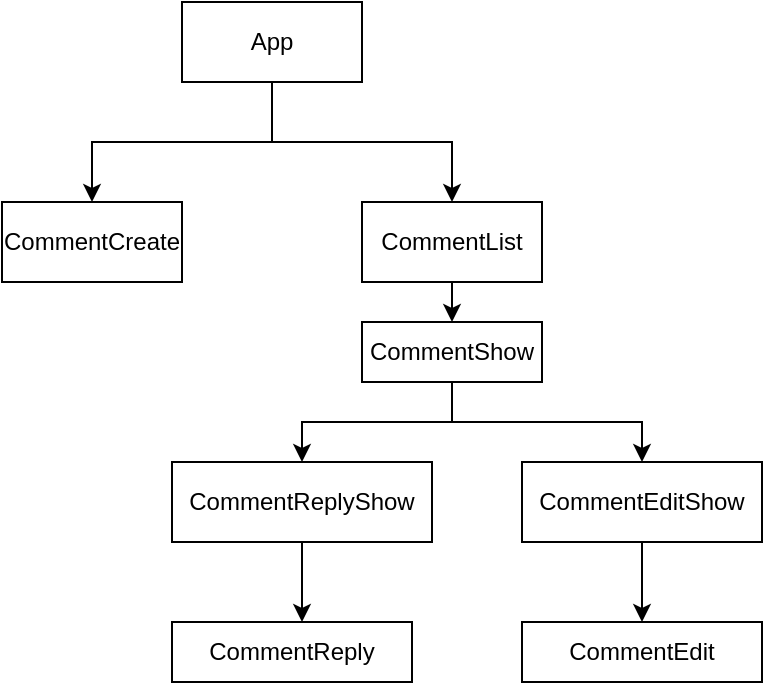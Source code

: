 <mxfile version="21.5.2" type="device" pages="3">
  <diagram name="Component Hierarchy" id="7DYMGTkKFf8j7YMZLxud">
    <mxGraphModel dx="1034" dy="438" grid="1" gridSize="10" guides="1" tooltips="1" connect="1" arrows="1" fold="1" page="1" pageScale="1" pageWidth="850" pageHeight="1100" math="0" shadow="0">
      <root>
        <mxCell id="0" />
        <mxCell id="1" parent="0" />
        <mxCell id="FNum5DHNpem7Nk8bnZLc-3" value="" style="edgeStyle=orthogonalEdgeStyle;rounded=0;orthogonalLoop=1;jettySize=auto;html=1;" parent="1" source="FNum5DHNpem7Nk8bnZLc-1" target="FNum5DHNpem7Nk8bnZLc-2" edge="1">
          <mxGeometry relative="1" as="geometry" />
        </mxCell>
        <mxCell id="FNum5DHNpem7Nk8bnZLc-5" value="" style="edgeStyle=orthogonalEdgeStyle;rounded=0;orthogonalLoop=1;jettySize=auto;html=1;" parent="1" source="FNum5DHNpem7Nk8bnZLc-1" target="FNum5DHNpem7Nk8bnZLc-4" edge="1">
          <mxGeometry relative="1" as="geometry" />
        </mxCell>
        <mxCell id="FNum5DHNpem7Nk8bnZLc-1" value="App" style="rounded=0;whiteSpace=wrap;html=1;" parent="1" vertex="1">
          <mxGeometry x="350" y="40" width="90" height="40" as="geometry" />
        </mxCell>
        <mxCell id="FNum5DHNpem7Nk8bnZLc-2" value="CommentCreate" style="rounded=0;whiteSpace=wrap;html=1;" parent="1" vertex="1">
          <mxGeometry x="260" y="140" width="90" height="40" as="geometry" />
        </mxCell>
        <mxCell id="FNum5DHNpem7Nk8bnZLc-17" style="edgeStyle=orthogonalEdgeStyle;rounded=0;orthogonalLoop=1;jettySize=auto;html=1;" parent="1" source="FNum5DHNpem7Nk8bnZLc-4" edge="1">
          <mxGeometry relative="1" as="geometry">
            <mxPoint x="485" y="200" as="targetPoint" />
          </mxGeometry>
        </mxCell>
        <mxCell id="FNum5DHNpem7Nk8bnZLc-4" value="CommentList" style="rounded=0;whiteSpace=wrap;html=1;" parent="1" vertex="1">
          <mxGeometry x="440" y="140" width="90" height="40" as="geometry" />
        </mxCell>
        <mxCell id="FNum5DHNpem7Nk8bnZLc-13" value="" style="edgeStyle=orthogonalEdgeStyle;rounded=0;orthogonalLoop=1;jettySize=auto;html=1;" parent="1" source="FNum5DHNpem7Nk8bnZLc-6" target="FNum5DHNpem7Nk8bnZLc-12" edge="1">
          <mxGeometry relative="1" as="geometry">
            <Array as="points">
              <mxPoint x="405" y="300" />
              <mxPoint x="405" y="300" />
            </Array>
          </mxGeometry>
        </mxCell>
        <mxCell id="FNum5DHNpem7Nk8bnZLc-6" value="CommentReplyShow" style="rounded=0;whiteSpace=wrap;html=1;" parent="1" vertex="1">
          <mxGeometry x="345" y="270" width="130" height="40" as="geometry" />
        </mxCell>
        <mxCell id="FNum5DHNpem7Nk8bnZLc-15" value="" style="edgeStyle=orthogonalEdgeStyle;rounded=0;orthogonalLoop=1;jettySize=auto;html=1;" parent="1" source="FNum5DHNpem7Nk8bnZLc-10" target="FNum5DHNpem7Nk8bnZLc-14" edge="1">
          <mxGeometry relative="1" as="geometry" />
        </mxCell>
        <mxCell id="FNum5DHNpem7Nk8bnZLc-10" value="CommentEditShow" style="rounded=0;whiteSpace=wrap;html=1;" parent="1" vertex="1">
          <mxGeometry x="520" y="270" width="120" height="40" as="geometry" />
        </mxCell>
        <mxCell id="FNum5DHNpem7Nk8bnZLc-12" value="CommentReply" style="whiteSpace=wrap;html=1;rounded=0;" parent="1" vertex="1">
          <mxGeometry x="345" y="350" width="120" height="30" as="geometry" />
        </mxCell>
        <mxCell id="FNum5DHNpem7Nk8bnZLc-14" value="CommentEdit" style="rounded=0;whiteSpace=wrap;html=1;" parent="1" vertex="1">
          <mxGeometry x="520" y="350" width="120" height="30" as="geometry" />
        </mxCell>
        <mxCell id="FNum5DHNpem7Nk8bnZLc-20" style="edgeStyle=orthogonalEdgeStyle;rounded=0;orthogonalLoop=1;jettySize=auto;html=1;entryX=0.5;entryY=0;entryDx=0;entryDy=0;" parent="1" source="FNum5DHNpem7Nk8bnZLc-19" target="FNum5DHNpem7Nk8bnZLc-6" edge="1">
          <mxGeometry relative="1" as="geometry" />
        </mxCell>
        <mxCell id="FNum5DHNpem7Nk8bnZLc-22" value="" style="edgeStyle=orthogonalEdgeStyle;rounded=0;orthogonalLoop=1;jettySize=auto;html=1;" parent="1" source="FNum5DHNpem7Nk8bnZLc-19" target="FNum5DHNpem7Nk8bnZLc-10" edge="1">
          <mxGeometry relative="1" as="geometry" />
        </mxCell>
        <mxCell id="FNum5DHNpem7Nk8bnZLc-19" value="CommentShow" style="rounded=0;whiteSpace=wrap;html=1;" parent="1" vertex="1">
          <mxGeometry x="440" y="200" width="90" height="30" as="geometry" />
        </mxCell>
      </root>
    </mxGraphModel>
  </diagram>
  <diagram id="AsItvRZhFtm1wOQIznrx" name="Default State">
    <mxGraphModel dx="1034" dy="438" grid="1" gridSize="10" guides="1" tooltips="1" connect="1" arrows="1" fold="1" page="1" pageScale="1" pageWidth="850" pageHeight="1100" math="0" shadow="0">
      <root>
        <mxCell id="0" />
        <mxCell id="1" parent="0" />
        <mxCell id="jT0DUU1wfFYxmVWltlLr-3" value="" style="edgeStyle=orthogonalEdgeStyle;rounded=0;orthogonalLoop=1;jettySize=auto;html=1;" parent="1" source="jT0DUU1wfFYxmVWltlLr-1" target="jT0DUU1wfFYxmVWltlLr-2" edge="1">
          <mxGeometry relative="1" as="geometry" />
        </mxCell>
        <mxCell id="jT0DUU1wfFYxmVWltlLr-5" value="" style="edgeStyle=orthogonalEdgeStyle;rounded=0;orthogonalLoop=1;jettySize=auto;html=1;" parent="1" source="jT0DUU1wfFYxmVWltlLr-1" target="jT0DUU1wfFYxmVWltlLr-4" edge="1">
          <mxGeometry relative="1" as="geometry" />
        </mxCell>
        <mxCell id="jT0DUU1wfFYxmVWltlLr-1" value="CommentCreate" style="rounded=0;whiteSpace=wrap;html=1;" parent="1" vertex="1">
          <mxGeometry x="160" y="80" width="120" height="60" as="geometry" />
        </mxCell>
        <mxCell id="jT0DUU1wfFYxmVWltlLr-2" value="#Comment1(default)" style="rounded=0;whiteSpace=wrap;html=1;" parent="1" vertex="1">
          <mxGeometry x="360" y="80" width="120" height="60" as="geometry" />
        </mxCell>
        <mxCell id="jT0DUU1wfFYxmVWltlLr-7" value="" style="edgeStyle=orthogonalEdgeStyle;rounded=0;orthogonalLoop=1;jettySize=auto;html=1;" parent="1" source="jT0DUU1wfFYxmVWltlLr-4" target="jT0DUU1wfFYxmVWltlLr-6" edge="1">
          <mxGeometry relative="1" as="geometry" />
        </mxCell>
        <mxCell id="jT0DUU1wfFYxmVWltlLr-4" value="#Comment2(default)" style="rounded=0;whiteSpace=wrap;html=1;" parent="1" vertex="1">
          <mxGeometry x="360" y="140" width="120" height="60" as="geometry" />
        </mxCell>
        <mxCell id="jT0DUU1wfFYxmVWltlLr-6" value="#Reply(default)" style="rounded=0;whiteSpace=wrap;html=1;" parent="1" vertex="1">
          <mxGeometry x="370" y="210" width="110" height="50" as="geometry" />
        </mxCell>
      </root>
    </mxGraphModel>
  </diagram>
  <diagram id="B5N-Ft9YryCRtW0szvVg" name="Page-3">
    <mxGraphModel dx="1034" dy="438" grid="1" gridSize="10" guides="1" tooltips="1" connect="1" arrows="1" fold="1" page="1" pageScale="1" pageWidth="850" pageHeight="1100" math="0" shadow="0">
      <root>
        <mxCell id="0" />
        <mxCell id="1" parent="0" />
        <mxCell id="jd_4ufDXh8AxCddlP7nt-4" value="" style="edgeStyle=orthogonalEdgeStyle;rounded=0;orthogonalLoop=1;jettySize=auto;html=1;" parent="1" source="5whnt5FsMupQYe8H1Ynx-1" target="jd_4ufDXh8AxCddlP7nt-3" edge="1">
          <mxGeometry relative="1" as="geometry" />
        </mxCell>
        <mxCell id="5whnt5FsMupQYe8H1Ynx-1" value="User writes text in the form" style="rounded=0;whiteSpace=wrap;html=1;" parent="1" vertex="1">
          <mxGeometry x="160" y="40" width="200" height="30" as="geometry" />
        </mxCell>
        <mxCell id="jd_4ufDXh8AxCddlP7nt-6" style="edgeStyle=orthogonalEdgeStyle;rounded=0;orthogonalLoop=1;jettySize=auto;html=1;entryX=0;entryY=0.5;entryDx=0;entryDy=0;" parent="1" source="5whnt5FsMupQYe8H1Ynx-2" target="jd_4ufDXh8AxCddlP7nt-5" edge="1">
          <mxGeometry relative="1" as="geometry" />
        </mxCell>
        <mxCell id="5whnt5FsMupQYe8H1Ynx-2" value="User click on submit button" style="rounded=0;whiteSpace=wrap;html=1;" parent="1" vertex="1">
          <mxGeometry x="160" y="80" width="200" height="30" as="geometry" />
        </mxCell>
        <mxCell id="5whnt5FsMupQYe8H1Ynx-4" value="Comment component is shown" style="rounded=0;whiteSpace=wrap;html=1;" parent="1" vertex="1">
          <mxGeometry x="160" y="120" width="200" height="30" as="geometry" />
        </mxCell>
        <mxCell id="5whnt5FsMupQYe8H1Ynx-5" value="User click on edit button" style="rounded=0;whiteSpace=wrap;html=1;" parent="1" vertex="1">
          <mxGeometry x="160" y="160" width="200" height="30" as="geometry" />
        </mxCell>
        <mxCell id="jd_4ufDXh8AxCddlP7nt-1" value="ShowEdit component is shown" style="rounded=0;whiteSpace=wrap;html=1;" parent="1" vertex="1">
          <mxGeometry x="160" y="200" width="200" height="30" as="geometry" />
        </mxCell>
        <mxCell id="jd_4ufDXh8AxCddlP7nt-2" value="state - comments = [{id=&quot;&quot;, text:&quot;&quot;}]" style="rounded=0;whiteSpace=wrap;html=1;" parent="1" vertex="1">
          <mxGeometry x="550" y="120" width="120" height="60" as="geometry" />
        </mxCell>
        <mxCell id="jd_4ufDXh8AxCddlP7nt-3" value="State" style="shape=parallelogram;perimeter=parallelogramPerimeter;whiteSpace=wrap;html=1;fixedSize=1;rounded=0;size=-10;" parent="1" vertex="1">
          <mxGeometry x="440" y="42.5" width="100" height="25" as="geometry" />
        </mxCell>
        <mxCell id="jd_4ufDXh8AxCddlP7nt-5" value="Event Handler" style="shape=parallelogram;perimeter=parallelogramPerimeter;whiteSpace=wrap;html=1;fixedSize=1;rounded=0;size=-10;" parent="1" vertex="1">
          <mxGeometry x="440" y="82.5" width="100" height="25" as="geometry" />
        </mxCell>
        <mxCell id="UO89ymYGKugjexiGC2ht-2" value="User click on reply button" style="rounded=0;whiteSpace=wrap;html=1;" vertex="1" parent="1">
          <mxGeometry x="160" y="240" width="200" height="30" as="geometry" />
        </mxCell>
        <mxCell id="UO89ymYGKugjexiGC2ht-3" value="Reply component is shown" style="rounded=0;whiteSpace=wrap;html=1;" vertex="1" parent="1">
          <mxGeometry x="160" y="280" width="200" height="30" as="geometry" />
        </mxCell>
      </root>
    </mxGraphModel>
  </diagram>
</mxfile>
